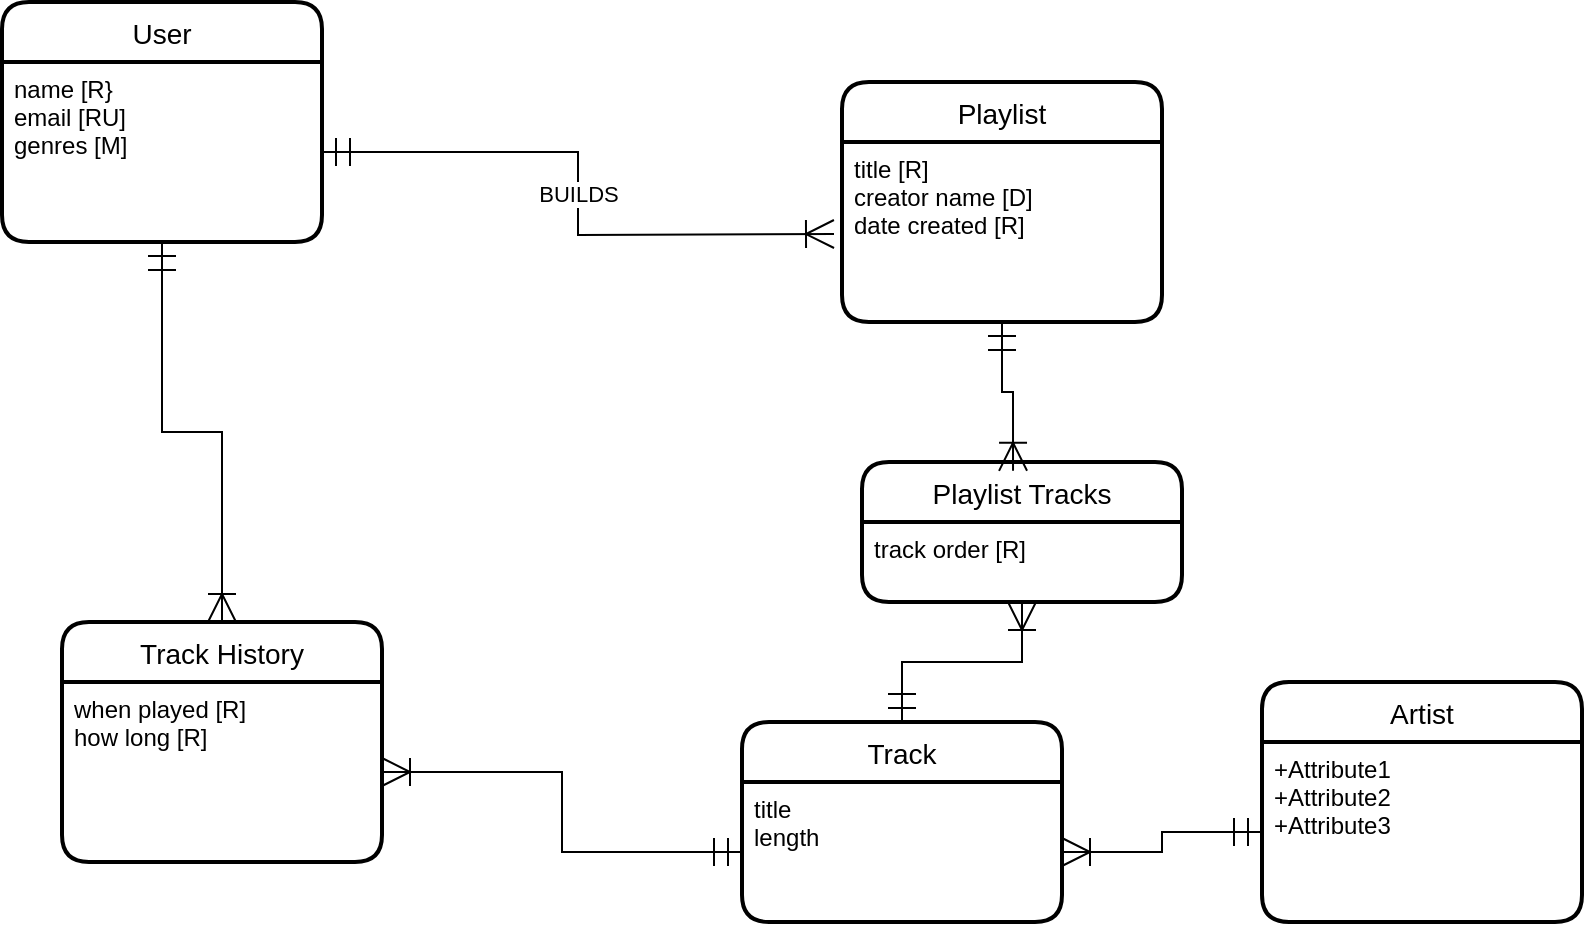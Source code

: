 <mxfile version="14.5.1" type="device"><diagram id="uNDNFdS9bvmZvmpcgaig" name="Page-1"><mxGraphModel dx="981" dy="567" grid="1" gridSize="10" guides="1" tooltips="1" connect="1" arrows="1" fold="1" page="1" pageScale="1" pageWidth="850" pageHeight="1100" math="0" shadow="0"><root><mxCell id="0"/><mxCell id="1" parent="0"/><mxCell id="GCLz2-UrqyQFDGD9R_50-1" value="User" style="swimlane;childLayout=stackLayout;horizontal=1;startSize=30;horizontalStack=0;rounded=1;fontSize=14;fontStyle=0;strokeWidth=2;resizeParent=0;resizeLast=1;shadow=0;dashed=0;align=center;" vertex="1" parent="1"><mxGeometry x="70" y="80" width="160" height="120" as="geometry"/></mxCell><mxCell id="GCLz2-UrqyQFDGD9R_50-2" value="name [R}&#10;email [RU]&#10;genres [M]" style="align=left;strokeColor=none;fillColor=none;spacingLeft=4;fontSize=12;verticalAlign=top;resizable=0;rotatable=0;part=1;" vertex="1" parent="GCLz2-UrqyQFDGD9R_50-1"><mxGeometry y="30" width="160" height="90" as="geometry"/></mxCell><mxCell id="GCLz2-UrqyQFDGD9R_50-3" value="Playlist" style="swimlane;childLayout=stackLayout;horizontal=1;startSize=30;horizontalStack=0;rounded=1;fontSize=14;fontStyle=0;strokeWidth=2;resizeParent=0;resizeLast=1;shadow=0;dashed=0;align=center;" vertex="1" parent="1"><mxGeometry x="490" y="120" width="160" height="120" as="geometry"/></mxCell><mxCell id="GCLz2-UrqyQFDGD9R_50-4" value="title [R]&#10;creator name [D]&#10;date created [R]" style="align=left;strokeColor=none;fillColor=none;spacingLeft=4;fontSize=12;verticalAlign=top;resizable=0;rotatable=0;part=1;" vertex="1" parent="GCLz2-UrqyQFDGD9R_50-3"><mxGeometry y="30" width="160" height="90" as="geometry"/></mxCell><mxCell id="GCLz2-UrqyQFDGD9R_50-14" style="edgeStyle=orthogonalEdgeStyle;rounded=0;orthogonalLoop=1;jettySize=auto;html=1;startArrow=ERmandOne;startFill=0;startSize=12;endArrow=ERoneToMany;endFill=0;endSize=12;" edge="1" parent="1" source="GCLz2-UrqyQFDGD9R_50-5" target="GCLz2-UrqyQFDGD9R_50-12"><mxGeometry relative="1" as="geometry"/></mxCell><mxCell id="GCLz2-UrqyQFDGD9R_50-5" value="Track" style="swimlane;childLayout=stackLayout;horizontal=1;startSize=30;horizontalStack=0;rounded=1;fontSize=14;fontStyle=0;strokeWidth=2;resizeParent=0;resizeLast=1;shadow=0;dashed=0;align=center;" vertex="1" parent="1"><mxGeometry x="440" y="440" width="160" height="100" as="geometry"/></mxCell><mxCell id="GCLz2-UrqyQFDGD9R_50-6" value="title&#10;length" style="align=left;strokeColor=none;fillColor=none;spacingLeft=4;fontSize=12;verticalAlign=top;resizable=0;rotatable=0;part=1;" vertex="1" parent="GCLz2-UrqyQFDGD9R_50-5"><mxGeometry y="30" width="160" height="70" as="geometry"/></mxCell><mxCell id="GCLz2-UrqyQFDGD9R_50-7" value="Track History" style="swimlane;childLayout=stackLayout;horizontal=1;startSize=30;horizontalStack=0;rounded=1;fontSize=14;fontStyle=0;strokeWidth=2;resizeParent=0;resizeLast=1;shadow=0;dashed=0;align=center;" vertex="1" parent="1"><mxGeometry x="100" y="390" width="160" height="120" as="geometry"/></mxCell><mxCell id="GCLz2-UrqyQFDGD9R_50-8" value="when played [R]&#10;how long [R]" style="align=left;strokeColor=none;fillColor=none;spacingLeft=4;fontSize=12;verticalAlign=top;resizable=0;rotatable=0;part=1;" vertex="1" parent="GCLz2-UrqyQFDGD9R_50-7"><mxGeometry y="30" width="160" height="90" as="geometry"/></mxCell><mxCell id="GCLz2-UrqyQFDGD9R_50-9" value="BUILDS" style="edgeStyle=orthogonalEdgeStyle;rounded=0;orthogonalLoop=1;jettySize=auto;html=1;endSize=12;startSize=12;endArrow=ERoneToMany;endFill=0;startArrow=ERmandOne;startFill=0;" edge="1" parent="1" source="GCLz2-UrqyQFDGD9R_50-2"><mxGeometry relative="1" as="geometry"><mxPoint x="486" y="196" as="targetPoint"/></mxGeometry></mxCell><mxCell id="GCLz2-UrqyQFDGD9R_50-11" value="Playlist Tracks" style="swimlane;childLayout=stackLayout;horizontal=1;startSize=30;horizontalStack=0;rounded=1;fontSize=14;fontStyle=0;strokeWidth=2;resizeParent=0;resizeLast=1;shadow=0;dashed=0;align=center;" vertex="1" parent="1"><mxGeometry x="500" y="310" width="160" height="70" as="geometry"/></mxCell><mxCell id="GCLz2-UrqyQFDGD9R_50-12" value="track order [R]&#10;" style="align=left;strokeColor=none;fillColor=none;spacingLeft=4;fontSize=12;verticalAlign=top;resizable=0;rotatable=0;part=1;" vertex="1" parent="GCLz2-UrqyQFDGD9R_50-11"><mxGeometry y="30" width="160" height="40" as="geometry"/></mxCell><mxCell id="GCLz2-UrqyQFDGD9R_50-13" style="edgeStyle=orthogonalEdgeStyle;rounded=0;orthogonalLoop=1;jettySize=auto;html=1;entryX=0.472;entryY=0.063;entryDx=0;entryDy=0;entryPerimeter=0;startArrow=ERmandOne;startFill=0;startSize=12;endArrow=ERoneToMany;endFill=0;endSize=12;" edge="1" parent="1" source="GCLz2-UrqyQFDGD9R_50-4" target="GCLz2-UrqyQFDGD9R_50-11"><mxGeometry relative="1" as="geometry"/></mxCell><mxCell id="GCLz2-UrqyQFDGD9R_50-15" style="edgeStyle=orthogonalEdgeStyle;rounded=0;orthogonalLoop=1;jettySize=auto;html=1;startArrow=ERmandOne;startFill=0;startSize=12;endArrow=ERoneToMany;endFill=0;endSize=12;" edge="1" parent="1" source="GCLz2-UrqyQFDGD9R_50-2" target="GCLz2-UrqyQFDGD9R_50-7"><mxGeometry relative="1" as="geometry"/></mxCell><mxCell id="GCLz2-UrqyQFDGD9R_50-16" style="edgeStyle=orthogonalEdgeStyle;rounded=0;orthogonalLoop=1;jettySize=auto;html=1;entryX=1;entryY=0.5;entryDx=0;entryDy=0;startArrow=ERmandOne;startFill=0;startSize=12;endArrow=ERoneToMany;endFill=0;endSize=12;" edge="1" parent="1" source="GCLz2-UrqyQFDGD9R_50-6" target="GCLz2-UrqyQFDGD9R_50-8"><mxGeometry relative="1" as="geometry"/></mxCell><mxCell id="GCLz2-UrqyQFDGD9R_50-17" value="Artist" style="swimlane;childLayout=stackLayout;horizontal=1;startSize=30;horizontalStack=0;rounded=1;fontSize=14;fontStyle=0;strokeWidth=2;resizeParent=0;resizeLast=1;shadow=0;dashed=0;align=center;" vertex="1" parent="1"><mxGeometry x="700" y="420" width="160" height="120" as="geometry"/></mxCell><mxCell id="GCLz2-UrqyQFDGD9R_50-18" value="+Attribute1&#10;+Attribute2&#10;+Attribute3" style="align=left;strokeColor=none;fillColor=none;spacingLeft=4;fontSize=12;verticalAlign=top;resizable=0;rotatable=0;part=1;" vertex="1" parent="GCLz2-UrqyQFDGD9R_50-17"><mxGeometry y="30" width="160" height="90" as="geometry"/></mxCell><mxCell id="GCLz2-UrqyQFDGD9R_50-19" style="edgeStyle=orthogonalEdgeStyle;rounded=0;orthogonalLoop=1;jettySize=auto;html=1;startArrow=ERmandOne;startFill=0;startSize=12;endArrow=ERoneToMany;endFill=0;endSize=12;" edge="1" parent="1" source="GCLz2-UrqyQFDGD9R_50-18" target="GCLz2-UrqyQFDGD9R_50-6"><mxGeometry relative="1" as="geometry"/></mxCell></root></mxGraphModel></diagram></mxfile>